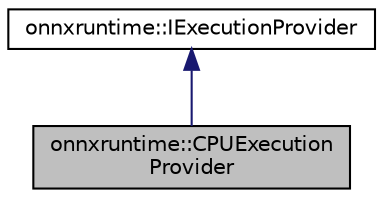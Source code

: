 digraph "onnxruntime::CPUExecutionProvider"
{
  edge [fontname="Helvetica",fontsize="10",labelfontname="Helvetica",labelfontsize="10"];
  node [fontname="Helvetica",fontsize="10",shape=record];
  Node2 [label="onnxruntime::CPUExecution\lProvider",height=0.2,width=0.4,color="black", fillcolor="grey75", style="filled", fontcolor="black"];
  Node3 -> Node2 [dir="back",color="midnightblue",fontsize="10",style="solid",fontname="Helvetica"];
  Node3 [label="onnxruntime::IExecutionProvider",height=0.2,width=0.4,color="black", fillcolor="white", style="filled",URL="$classonnxruntime_1_1IExecutionProvider.html"];
}
